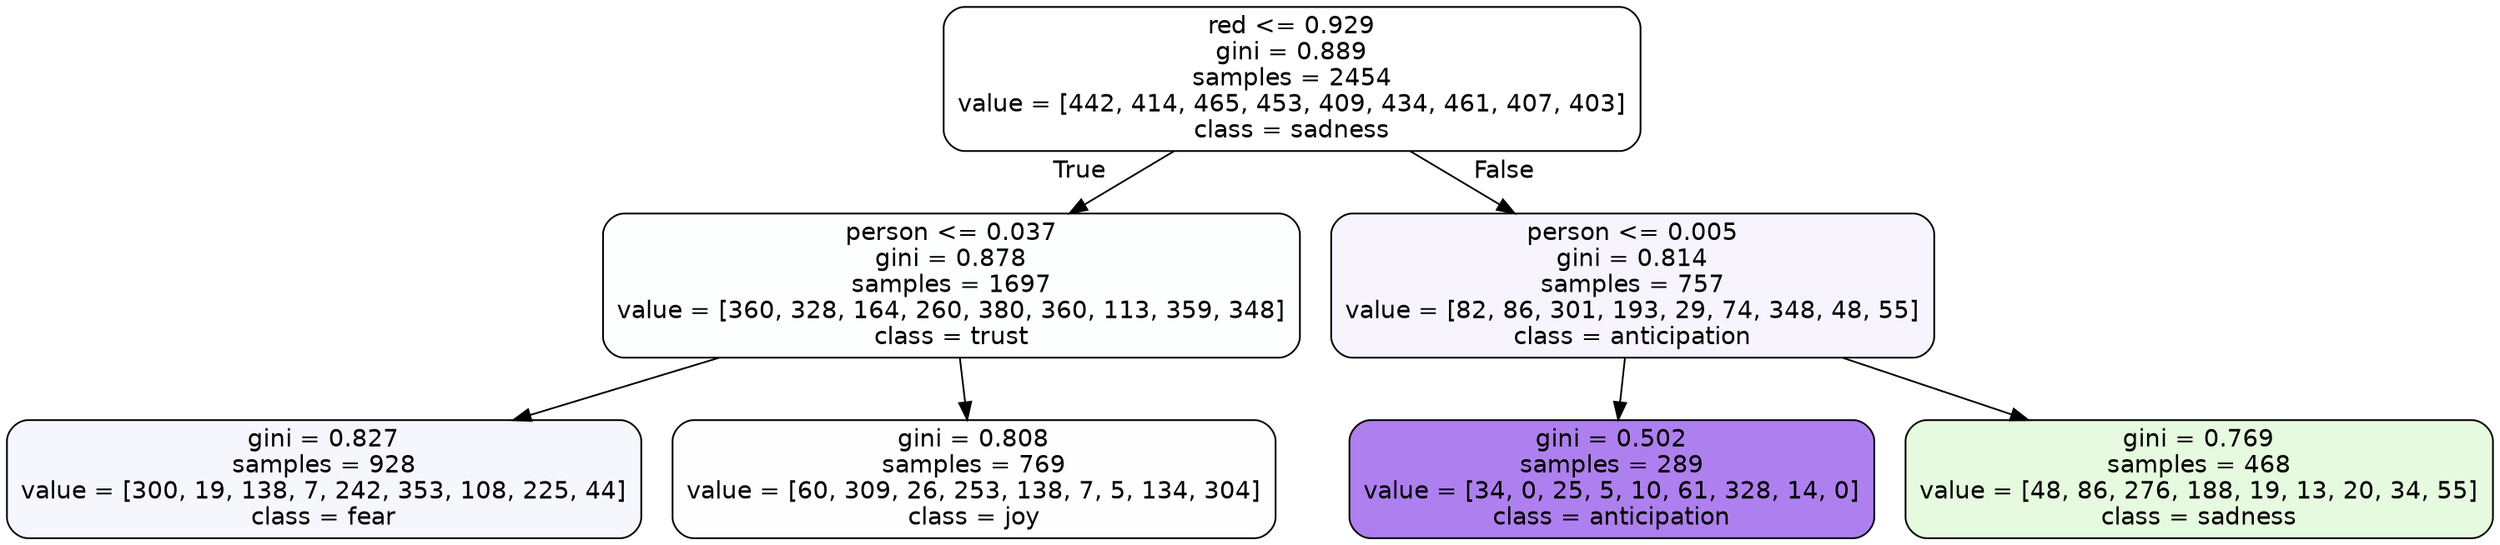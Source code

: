 digraph Tree {
node [shape=box, style="filled, rounded", color="black", fontname=helvetica] ;
edge [fontname=helvetica] ;
0 [label="red <= 0.929\ngini = 0.889\nsamples = 2454\nvalue = [442, 414, 465, 453, 409, 434, 461, 407, 403]\nclass = sadness", fillcolor="#64e53900"] ;
1 [label="person <= 0.037\ngini = 0.878\nsamples = 1697\nvalue = [360, 328, 164, 260, 380, 360, 113, 359, 348]\nclass = trust", fillcolor="#39d7e502"] ;
0 -> 1 [labeldistance=2.5, labelangle=45, headlabel="True"] ;
2 [label="gini = 0.827\nsamples = 928\nvalue = [300, 19, 138, 7, 242, 353, 108, 225, 44]\nclass = fear", fillcolor="#3964e50c"] ;
1 -> 2 ;
3 [label="gini = 0.808\nsamples = 769\nvalue = [60, 309, 26, 253, 138, 7, 5, 134, 304]\nclass = joy", fillcolor="#d7e53901"] ;
1 -> 3 ;
4 [label="person <= 0.005\ngini = 0.814\nsamples = 757\nvalue = [82, 86, 301, 193, 29, 74, 348, 48, 55]\nclass = anticipation", fillcolor="#8139e50d"] ;
0 -> 4 [labeldistance=2.5, labelangle=-45, headlabel="False"] ;
5 [label="gini = 0.502\nsamples = 289\nvalue = [34, 0, 25, 5, 10, 61, 328, 14, 0]\nclass = anticipation", fillcolor="#8139e5a4"] ;
4 -> 5 ;
6 [label="gini = 0.769\nsamples = 468\nvalue = [48, 86, 276, 188, 19, 13, 20, 34, 55]\nclass = sadness", fillcolor="#64e53929"] ;
4 -> 6 ;
}
